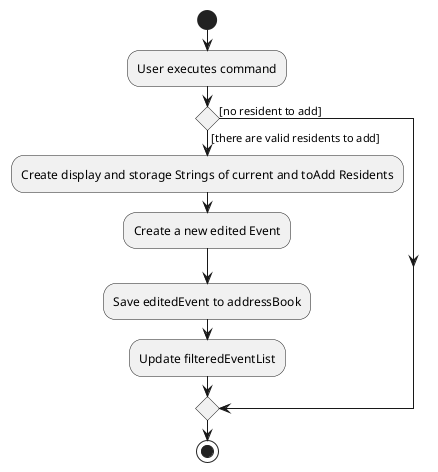 @startuml
start
:User executes command;

'Since the beta syntax does not support placing the condition outside the
'diamond we place it as the true branch instead.

if () then ([there are valid residents to add])
    :Create display and storage Strings of current and toAdd Residents;
    :Create a new edited Event;
    :Save editedEvent to addressBook;
    :Update filteredEventList;
else ([no resident to add])
endif
stop
@enduml
